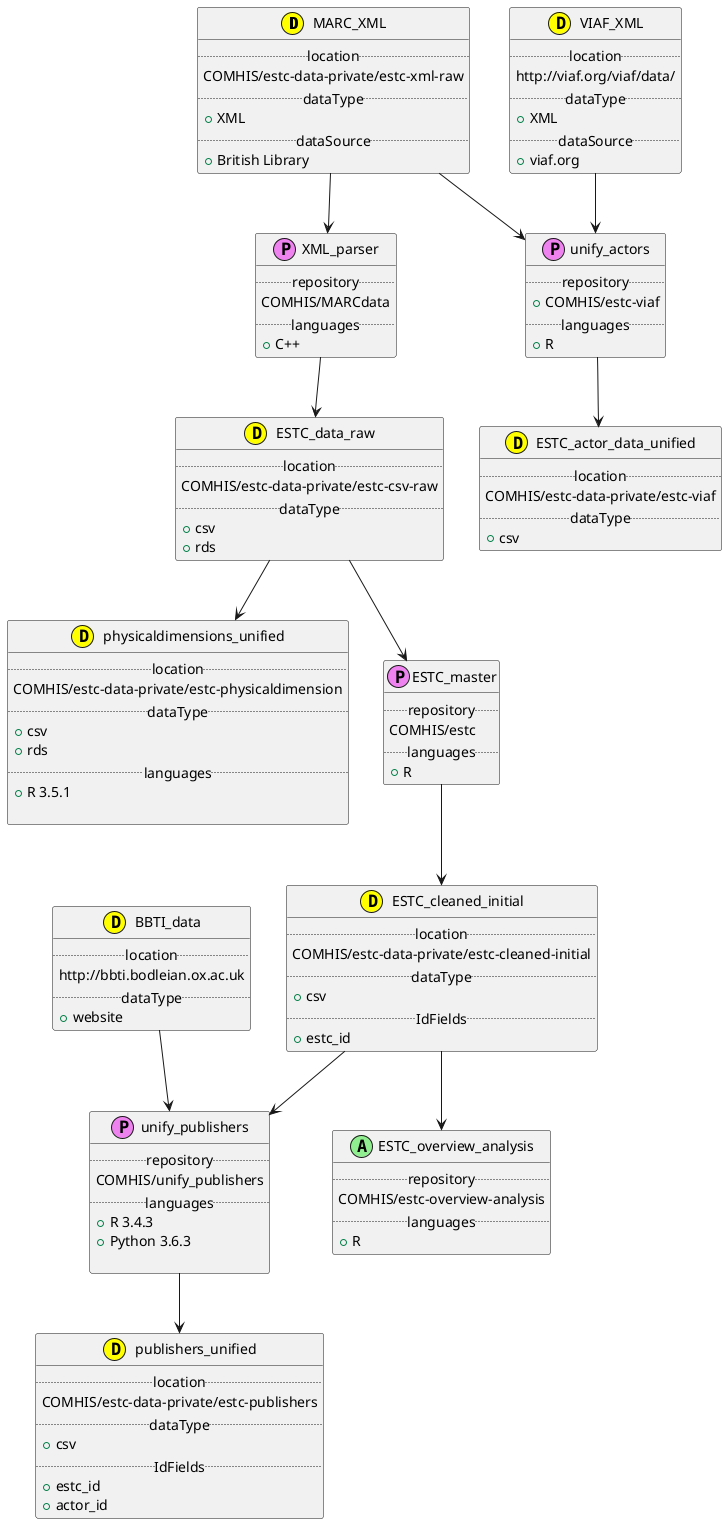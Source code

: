 @startuml
' the image is built with https://github.com/jvantuyl/sublime_diagram_plugin
' sublimeText -plugin
' below code is PlantUML -standard (http://plantuml.com/)
' alt-m to build

' --- datasets ---
class MARC_XML << (D,yellow) >> {
    .. location ..
    COMHIS/estc-data-private/estc-xml-raw
    .. dataType ..
    + XML
    .. dataSource ..
    + British Library
}

class ESTC_data_raw << (D,yellow) >> {
    .. location ..
    COMHIS/estc-data-private/estc-csv-raw
    .. dataType ..
    + csv
    + rds    
}

class ESTC_cleaned_initial << (D,yellow) >> {
    .. location ..
    COMHIS/estc-data-private/estc-cleaned-initial
    .. dataType ..
    + csv
    .. IdFields ..
    + estc_id
}

class publishers_unified << (D,yellow) >> {
    .. location ..
    COMHIS/estc-data-private/estc-publishers
    .. dataType ..
    + csv
    .. IdFields ..
    + estc_id
    + actor_id
}

class physicaldimensions_unified << (D,yellow) >> {
    .. location ..
    COMHIS/estc-data-private/estc-physicaldimension
    .. dataType ..
    + csv
    + rds
    .. languages ..
    + R 3.5.1
    
}


class BBTI_data << (D,yellow) >> {
    .. location ..
    http://bbti.bodleian.ox.ac.uk
    .. dataType ..
    + website
}

class VIAF_XML << (D,yellow) >> {
    .. location ..
    http://viaf.org/viaf/data/
    .. dataType ..
    + XML
    .. dataSource ..
    + viaf.org
}

class ESTC_actor_data_unified << (D,yellow) >> {
    .. location ..
    COMHIS/estc-data-private/estc-viaf
    .. dataType ..
    + csv
}



'  --- data processing scripts ---
class XML_parser << (P,violet) >> {
    .. repository ..
    COMHIS/MARCdata
    .. languages ..
    + C++
}

class ESTC_master << (P,violet) >> {
    .. repository ..
    COMHIS/estc
    .. languages ..
    + R
}

class unify_publishers << (P,violet) >> {
    .. repository ..
    COMHIS/unify_publishers
    .. languages ..
    + R 3.4.3
    + Python 3.6.3

}


' --- analysis scripts ---
class ESTC_overview_analysis << (A,lightgreen) >> {
    .. repository ..
    COMHIS/estc-overview-analysis
    .. languages ..
    + R
}


' Mark's boxes
class unify_actors << (P,violet) >> {
    .. repository ..
    + COMHIS/estc-viaf
    .. languages ..
    + R
}

' Authors (and other actors)
VIAF_XML --> unify_actors
MARC_XML --> unify_actors
unify_actors --> ESTC_actor_data_unified

MARC_XML --> XML_parser
XML_parser --> ESTC_data_raw

ESTC_data_raw --> ESTC_master
ESTC_master --> ESTC_cleaned_initial
ESTC_cleaned_initial --> unify_publishers


' Publishers
BBTI_data --> unify_publishers
unify_publishers --> publishers_unified


' Physical dimension
ESTC_data_raw --> physicaldimensions_unified


' Analysis
ESTC_cleaned_initial --> ESTC_overview_analysis


hide empty members
' hide circle
@enduml
